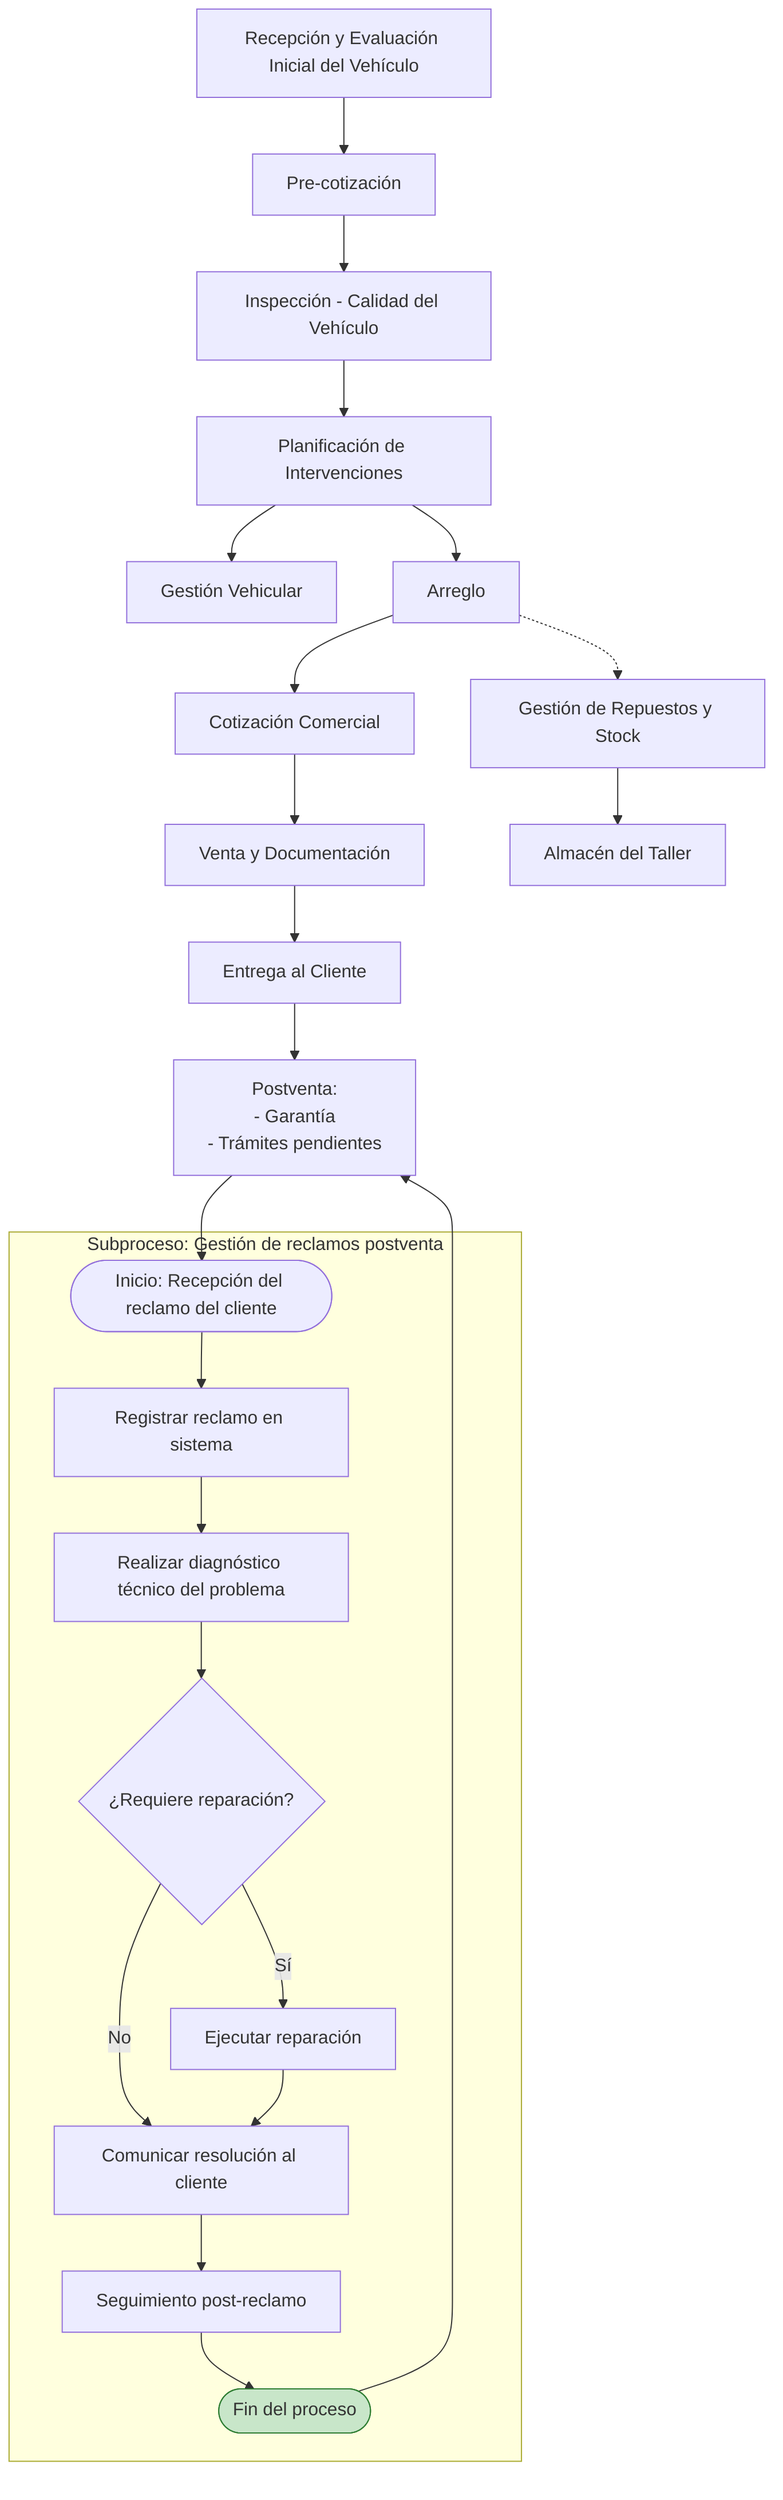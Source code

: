 flowchart TD
  %% Definición de estilos
  classDef fin_exito fill:#c8e6c9,stroke:#2e7d32;
  classDef fin_error fill:#ffcdd2,stroke:#c62828;

  %% Mapa de procesos central
  REC["Recepción y Evaluación Inicial del Vehículo"]
  PRE["Pre-cotización"]
  CAL1["Inspección - Calidad del Vehículo"]
  PLAN["Planificación de Intervenciones"]
  GEST["Gestión Vehicular"]
  TALLER["Arreglo"]
  COT["Cotización Comercial"]
  VTA["Venta y Documentación"]
  ENT["Entrega al Cliente"]
  POSV["Postventa:<br/>- Garantía<br/>- Trámites pendientes"]
  REP["Gestión de Repuestos y Stock"]
  ALM["Almacén del Taller"]

  REC --> PRE --> CAL1 --> PLAN
  PLAN --> GEST
  PLAN --> TALLER
  TALLER --> COT --> VTA --> ENT --> POSV

  %% Conexiones de soporte
  TALLER -.-> REP --> ALM

  %% Subproceso: Gestión de reclamos postventa
  subgraph R7["Subproceso: Gestión de reclamos postventa"]
    R7_Start(["Inicio: Recepción del reclamo del cliente"])
    R7_Start --> R7_Registro["Registrar reclamo en sistema"]
    R7_Registro --> R7_Diagnostico["Realizar diagnóstico técnico del problema"]
    R7_Diagnostico --> R7_ReqRep{"¿Requiere reparación?"}

    R7_ReqRep -- No --> R7_Comunica["Comunicar resolución al cliente"]
    R7_Comunica --> R7_Seguimiento["Seguimiento post-reclamo"]
    R7_Seguimiento --> R7_Fin(["Fin del proceso"])
    class R7_Fin fin_exito

    R7_ReqRep -- Sí --> R7_Repara["Ejecutar reparación"]
    R7_Repara --> R7_Comunica
  end

  %% Enlace del subproceso al flujo general
  POSV --> R7_Start
  R7_Fin --> POSV